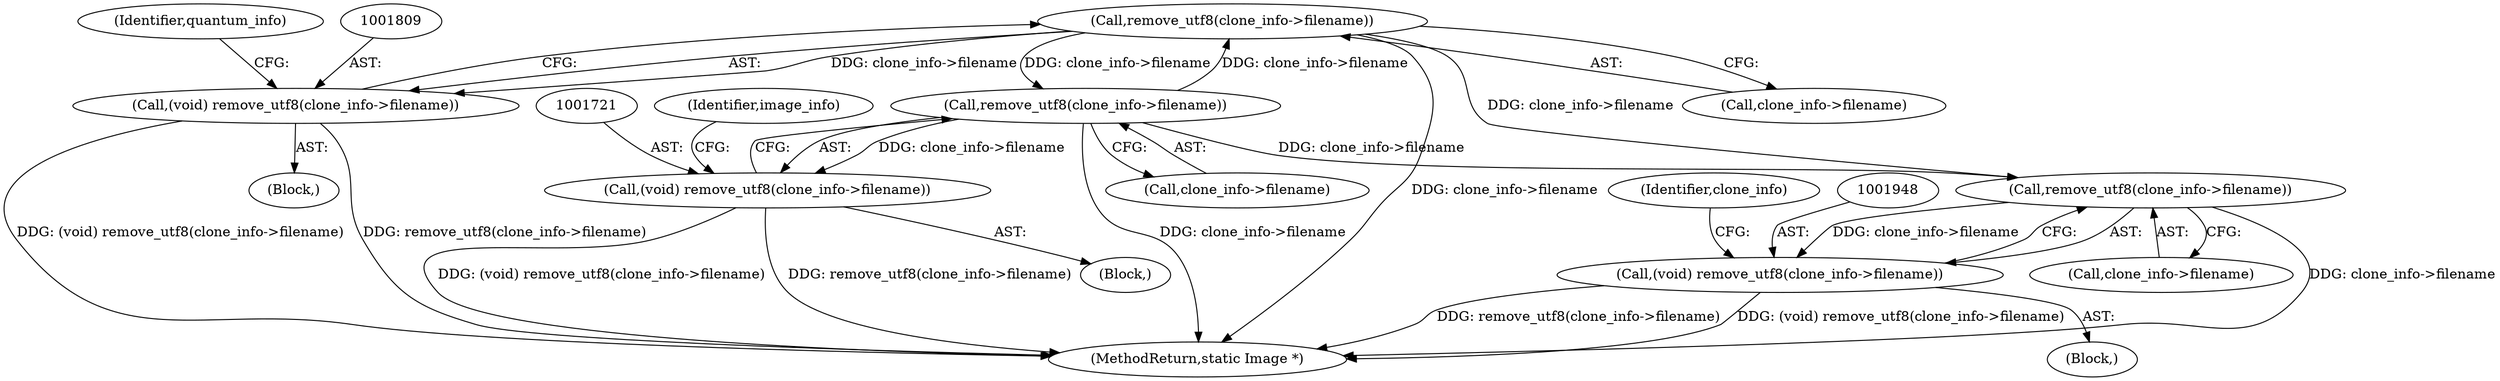 digraph "0_ImageMagick_04178de2247e353fc095846784b9a10fefdbf890@API" {
"1001810" [label="(Call,remove_utf8(clone_info->filename))"];
"1001722" [label="(Call,remove_utf8(clone_info->filename))"];
"1001810" [label="(Call,remove_utf8(clone_info->filename))"];
"1001720" [label="(Call,(void) remove_utf8(clone_info->filename))"];
"1001808" [label="(Call,(void) remove_utf8(clone_info->filename))"];
"1001949" [label="(Call,remove_utf8(clone_info->filename))"];
"1001947" [label="(Call,(void) remove_utf8(clone_info->filename))"];
"1001949" [label="(Call,remove_utf8(clone_info->filename))"];
"1001954" [label="(Identifier,clone_info)"];
"1001810" [label="(Call,remove_utf8(clone_info->filename))"];
"1001937" [label="(Block,)"];
"1001722" [label="(Call,remove_utf8(clone_info->filename))"];
"1001947" [label="(Call,(void) remove_utf8(clone_info->filename))"];
"1001816" [label="(Identifier,quantum_info)"];
"1001723" [label="(Call,clone_info->filename)"];
"1001808" [label="(Call,(void) remove_utf8(clone_info->filename))"];
"1001727" [label="(Identifier,image_info)"];
"1001798" [label="(Block,)"];
"1001720" [label="(Call,(void) remove_utf8(clone_info->filename))"];
"1001950" [label="(Call,clone_info->filename)"];
"1001710" [label="(Block,)"];
"1001987" [label="(MethodReturn,static Image *)"];
"1001811" [label="(Call,clone_info->filename)"];
"1001810" -> "1001808"  [label="AST: "];
"1001810" -> "1001811"  [label="CFG: "];
"1001811" -> "1001810"  [label="AST: "];
"1001808" -> "1001810"  [label="CFG: "];
"1001810" -> "1001987"  [label="DDG: clone_info->filename"];
"1001810" -> "1001722"  [label="DDG: clone_info->filename"];
"1001810" -> "1001808"  [label="DDG: clone_info->filename"];
"1001722" -> "1001810"  [label="DDG: clone_info->filename"];
"1001810" -> "1001949"  [label="DDG: clone_info->filename"];
"1001722" -> "1001720"  [label="AST: "];
"1001722" -> "1001723"  [label="CFG: "];
"1001723" -> "1001722"  [label="AST: "];
"1001720" -> "1001722"  [label="CFG: "];
"1001722" -> "1001987"  [label="DDG: clone_info->filename"];
"1001722" -> "1001720"  [label="DDG: clone_info->filename"];
"1001722" -> "1001949"  [label="DDG: clone_info->filename"];
"1001720" -> "1001710"  [label="AST: "];
"1001721" -> "1001720"  [label="AST: "];
"1001727" -> "1001720"  [label="CFG: "];
"1001720" -> "1001987"  [label="DDG: remove_utf8(clone_info->filename)"];
"1001720" -> "1001987"  [label="DDG: (void) remove_utf8(clone_info->filename)"];
"1001808" -> "1001798"  [label="AST: "];
"1001809" -> "1001808"  [label="AST: "];
"1001816" -> "1001808"  [label="CFG: "];
"1001808" -> "1001987"  [label="DDG: (void) remove_utf8(clone_info->filename)"];
"1001808" -> "1001987"  [label="DDG: remove_utf8(clone_info->filename)"];
"1001949" -> "1001947"  [label="AST: "];
"1001949" -> "1001950"  [label="CFG: "];
"1001950" -> "1001949"  [label="AST: "];
"1001947" -> "1001949"  [label="CFG: "];
"1001949" -> "1001987"  [label="DDG: clone_info->filename"];
"1001949" -> "1001947"  [label="DDG: clone_info->filename"];
"1001947" -> "1001937"  [label="AST: "];
"1001948" -> "1001947"  [label="AST: "];
"1001954" -> "1001947"  [label="CFG: "];
"1001947" -> "1001987"  [label="DDG: remove_utf8(clone_info->filename)"];
"1001947" -> "1001987"  [label="DDG: (void) remove_utf8(clone_info->filename)"];
}

